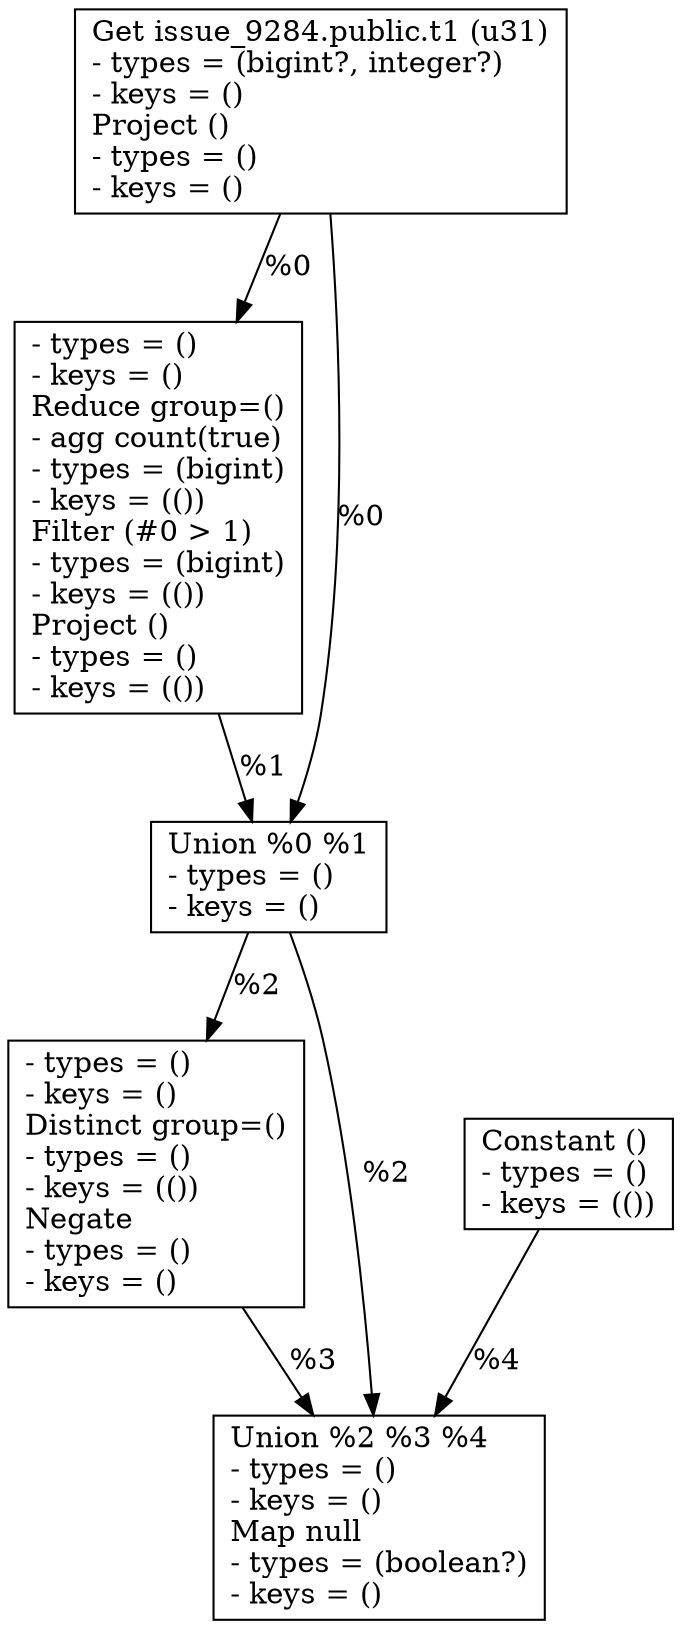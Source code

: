 digraph G {
    node0 [shape = record, label="Get issue_9284.public.t1 (u31)\l- types = (bigint?, integer?)\l- keys = ()\lProject ()\l- types = ()\l- keys = ()\l"]
    node1 [shape = record, label="- types = ()\l- keys = ()\lReduce group=()\l- agg count(true)\l- types = (bigint)\l- keys = (())\lFilter (#0 \> 1)\l- types = (bigint)\l- keys = (())\lProject ()\l- types = ()\l- keys = (())\l"]
    node2 [shape = record, label="Union %0 %1\l- types = ()\l- keys = ()\l"]
    node3 [shape = record, label="- types = ()\l- keys = ()\lDistinct group=()\l- types = ()\l- keys = (())\lNegate\l- types = ()\l- keys = ()\l"]
    node4 [shape = record, label="Constant ()\l- types = ()\l- keys = (())\l"]
    node5 [shape = record, label="Union %2 %3 %4\l- types = ()\l- keys = ()\lMap null\l- types = (boolean?)\l- keys = ()\l"]
    node2 -> node5 [label = "%2\l"]
    node0 -> node1 [label = "%0\l"]
    node2 -> node3 [label = "%2\l"]
    node4 -> node5 [label = "%4\l"]
    node1 -> node2 [label = "%1\l"]
    node0 -> node2 [label = "%0\l"]
    node3 -> node5 [label = "%3\l"]
}
